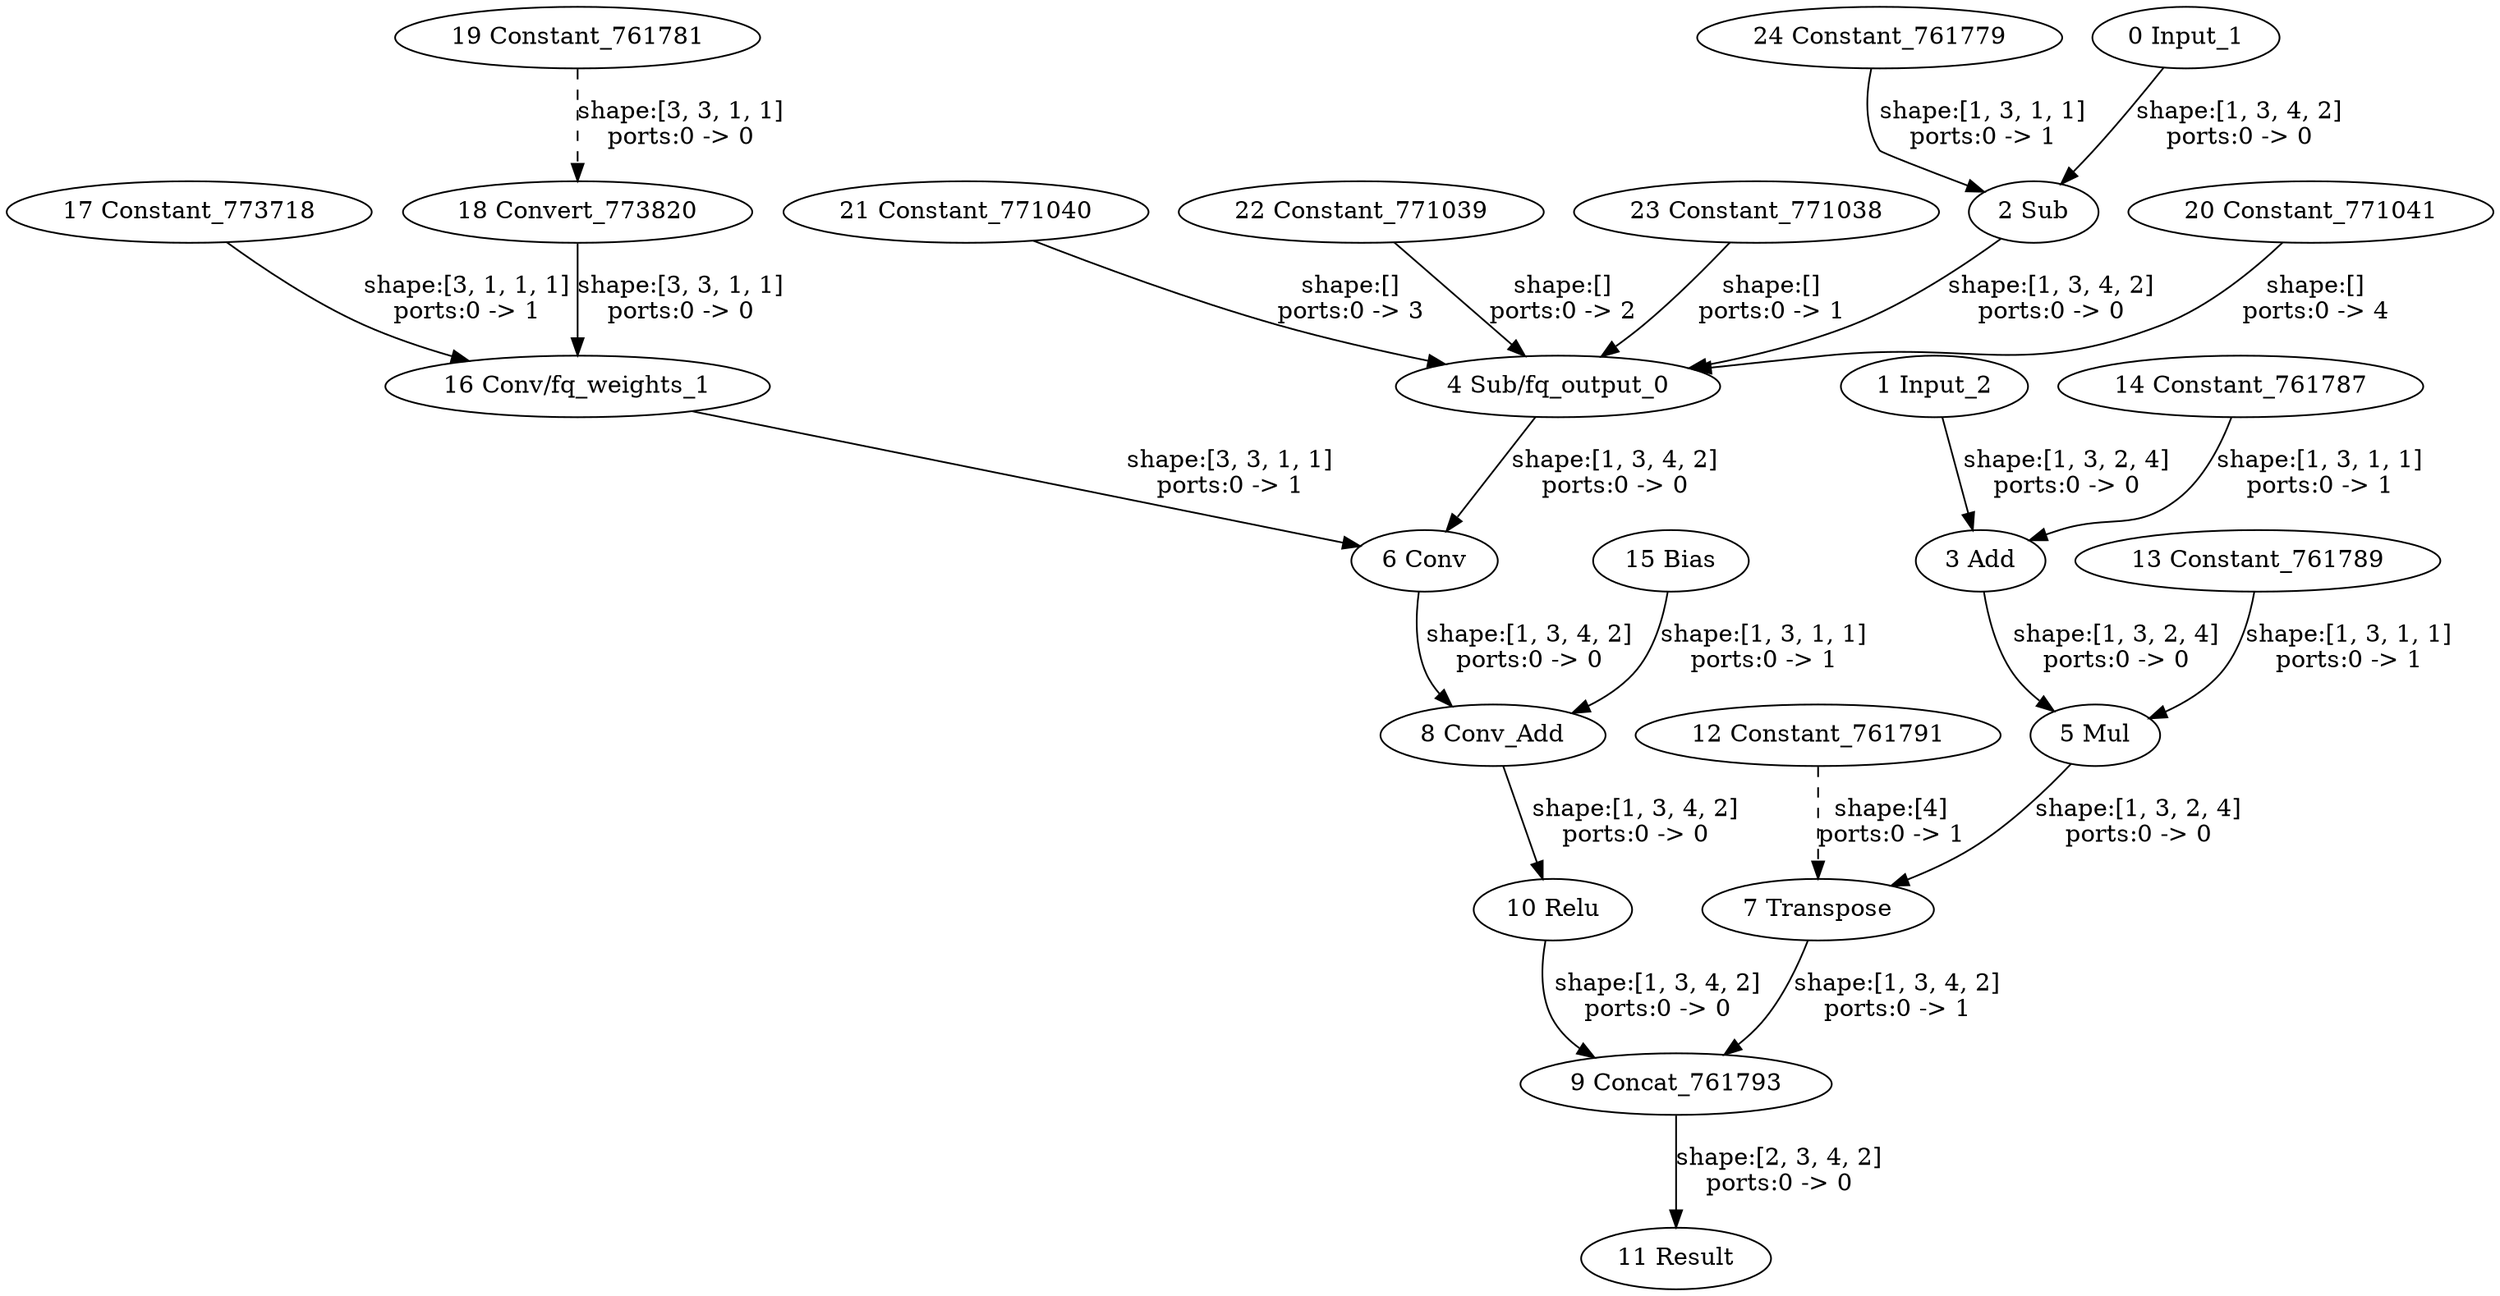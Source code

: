 strict digraph  {
"0 Input_1" [id=0, type=Parameter];
"1 Input_2" [id=1, type=Parameter];
"2 Sub" [id=2, type=Subtract];
"3 Add" [id=3, type=Add];
"4 Sub/fq_output_0" [id=4, type=FakeQuantize];
"5 Mul" [id=5, type=Multiply];
"6 Conv" [id=6, type=Convolution];
"7 Transpose" [id=7, type=Transpose];
"8 Conv_Add" [id=8, type=Add];
"9 Concat_761793" [id=9, type=Concat];
"10 Relu" [id=10, type=Relu];
"11 Result" [id=11, type=Result];
"12 Constant_761791" [id=12, type=Constant];
"13 Constant_761789" [id=13, type=Constant];
"14 Constant_761787" [id=14, type=Constant];
"15 Bias" [id=15, type=Constant];
"16 Conv/fq_weights_1" [id=16, type=Multiply];
"17 Constant_773718" [id=17, type=Constant];
"18 Convert_773820" [id=18, type=Convert];
"19 Constant_761781" [id=19, type=Constant];
"20 Constant_771041" [id=20, type=Constant];
"21 Constant_771040" [id=21, type=Constant];
"22 Constant_771039" [id=22, type=Constant];
"23 Constant_771038" [id=23, type=Constant];
"24 Constant_761779" [id=24, type=Constant];
"0 Input_1" -> "2 Sub"  [label="shape:[1, 3, 4, 2]\nports:0 -> 0", style=solid];
"1 Input_2" -> "3 Add"  [label="shape:[1, 3, 2, 4]\nports:0 -> 0", style=solid];
"2 Sub" -> "4 Sub/fq_output_0"  [label="shape:[1, 3, 4, 2]\nports:0 -> 0", style=solid];
"3 Add" -> "5 Mul"  [label="shape:[1, 3, 2, 4]\nports:0 -> 0", style=solid];
"4 Sub/fq_output_0" -> "6 Conv"  [label="shape:[1, 3, 4, 2]\nports:0 -> 0", style=solid];
"5 Mul" -> "7 Transpose"  [label="shape:[1, 3, 2, 4]\nports:0 -> 0", style=solid];
"6 Conv" -> "8 Conv_Add"  [label="shape:[1, 3, 4, 2]\nports:0 -> 0", style=solid];
"7 Transpose" -> "9 Concat_761793"  [label="shape:[1, 3, 4, 2]\nports:0 -> 1", style=solid];
"8 Conv_Add" -> "10 Relu"  [label="shape:[1, 3, 4, 2]\nports:0 -> 0", style=solid];
"9 Concat_761793" -> "11 Result"  [label="shape:[2, 3, 4, 2]\nports:0 -> 0", style=solid];
"10 Relu" -> "9 Concat_761793"  [label="shape:[1, 3, 4, 2]\nports:0 -> 0", style=solid];
"12 Constant_761791" -> "7 Transpose"  [label="shape:[4]\nports:0 -> 1", style=dashed];
"13 Constant_761789" -> "5 Mul"  [label="shape:[1, 3, 1, 1]\nports:0 -> 1", style=solid];
"14 Constant_761787" -> "3 Add"  [label="shape:[1, 3, 1, 1]\nports:0 -> 1", style=solid];
"15 Bias" -> "8 Conv_Add"  [label="shape:[1, 3, 1, 1]\nports:0 -> 1", style=solid];
"16 Conv/fq_weights_1" -> "6 Conv"  [label="shape:[3, 3, 1, 1]\nports:0 -> 1", style=solid];
"17 Constant_773718" -> "16 Conv/fq_weights_1"  [label="shape:[3, 1, 1, 1]\nports:0 -> 1", style=solid];
"18 Convert_773820" -> "16 Conv/fq_weights_1"  [label="shape:[3, 3, 1, 1]\nports:0 -> 0", style=solid];
"19 Constant_761781" -> "18 Convert_773820"  [label="shape:[3, 3, 1, 1]\nports:0 -> 0", style=dashed];
"20 Constant_771041" -> "4 Sub/fq_output_0"  [label="shape:[]\nports:0 -> 4", style=solid];
"21 Constant_771040" -> "4 Sub/fq_output_0"  [label="shape:[]\nports:0 -> 3", style=solid];
"22 Constant_771039" -> "4 Sub/fq_output_0"  [label="shape:[]\nports:0 -> 2", style=solid];
"23 Constant_771038" -> "4 Sub/fq_output_0"  [label="shape:[]\nports:0 -> 1", style=solid];
"24 Constant_761779" -> "2 Sub"  [label="shape:[1, 3, 1, 1]\nports:0 -> 1", style=solid];
}
